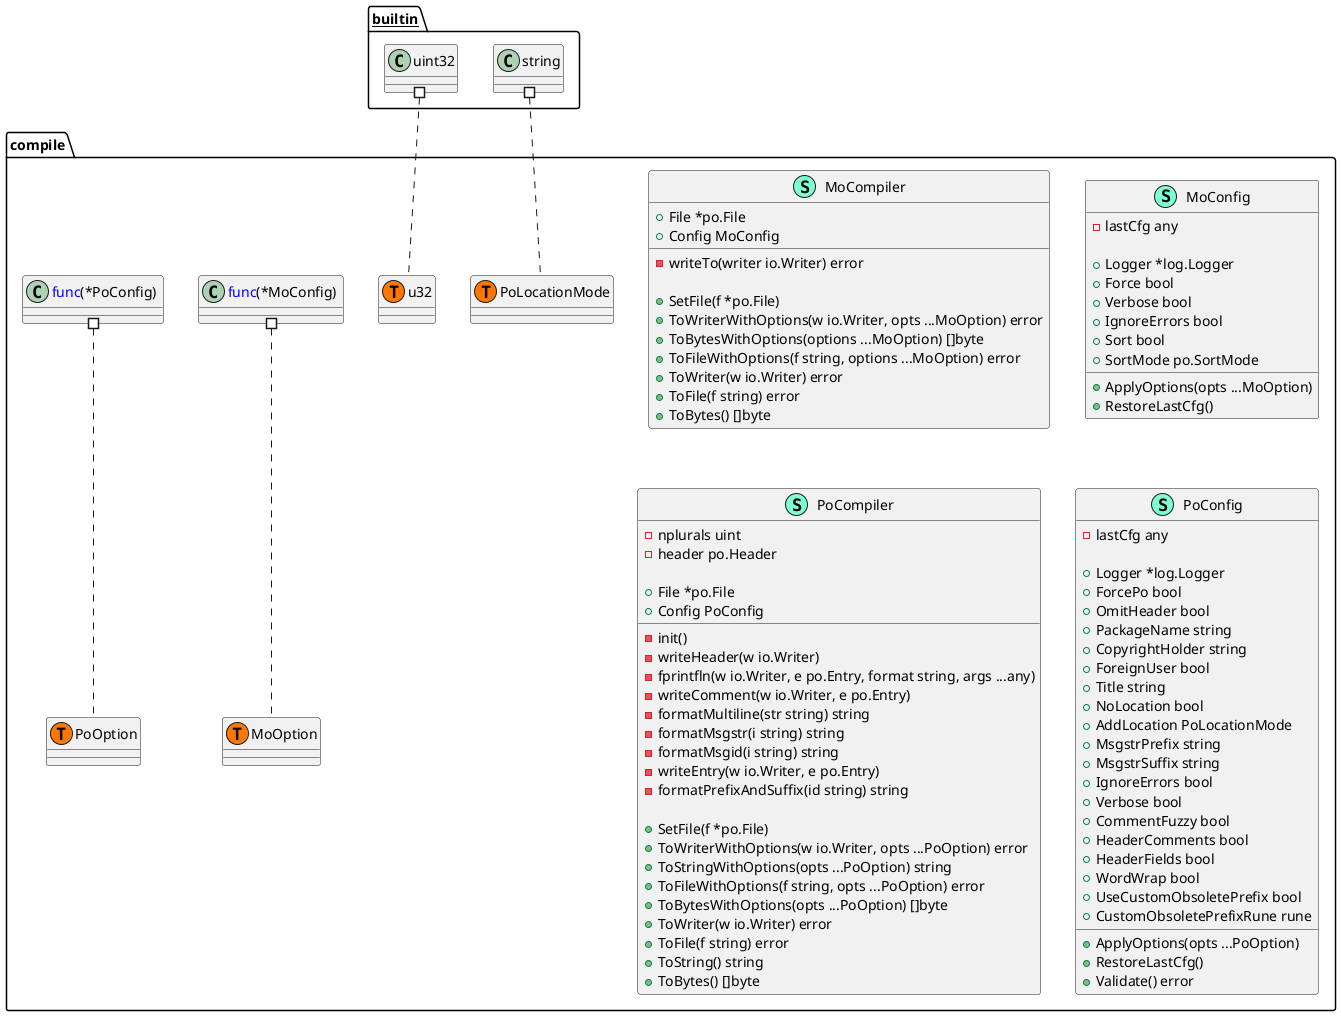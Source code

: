 @startuml
namespace compile {
    class MoCompiler << (S,Aquamarine) >> {
        + File *po.File
        + Config MoConfig

        - writeTo(writer io.Writer) error

        + SetFile(f *po.File) 
        + ToWriterWithOptions(w io.Writer, opts ...MoOption) error
        + ToBytesWithOptions(options ...MoOption) []byte
        + ToFileWithOptions(f string, options ...MoOption) error
        + ToWriter(w io.Writer) error
        + ToFile(f string) error
        + ToBytes() []byte

    }
    class MoConfig << (S,Aquamarine) >> {
        - lastCfg any

        + Logger *log.Logger
        + Force bool
        + Verbose bool
        + IgnoreErrors bool
        + Sort bool
        + SortMode po.SortMode

        + ApplyOptions(opts ...MoOption) 
        + RestoreLastCfg() 

    }
    class PoCompiler << (S,Aquamarine) >> {
        - nplurals uint
        - header po.Header

        + File *po.File
        + Config PoConfig

        - init() 
        - writeHeader(w io.Writer) 
        - fprintfln(w io.Writer, e po.Entry, format string, args ...any) 
        - writeComment(w io.Writer, e po.Entry) 
        - formatMultiline(str string) string
        - formatMsgstr(i string) string
        - formatMsgid(i string) string
        - writeEntry(w io.Writer, e po.Entry) 
        - formatPrefixAndSuffix(id string) string

        + SetFile(f *po.File) 
        + ToWriterWithOptions(w io.Writer, opts ...PoOption) error
        + ToStringWithOptions(opts ...PoOption) string
        + ToFileWithOptions(f string, opts ...PoOption) error
        + ToBytesWithOptions(opts ...PoOption) []byte
        + ToWriter(w io.Writer) error
        + ToFile(f string) error
        + ToString() string
        + ToBytes() []byte

    }
    class PoConfig << (S,Aquamarine) >> {
        - lastCfg any

        + Logger *log.Logger
        + ForcePo bool
        + OmitHeader bool
        + PackageName string
        + CopyrightHolder string
        + ForeignUser bool
        + Title string
        + NoLocation bool
        + AddLocation PoLocationMode
        + MsgstrPrefix string
        + MsgstrSuffix string
        + IgnoreErrors bool
        + Verbose bool
        + CommentFuzzy bool
        + HeaderComments bool
        + HeaderFields bool
        + WordWrap bool
        + UseCustomObsoletePrefix bool
        + CustomObsoletePrefixRune rune

        + ApplyOptions(opts ...PoOption) 
        + RestoreLastCfg() 
        + Validate() error

    }
    class compile.MoOption << (T, #FF7700) >>  {
    }
    class compile.PoLocationMode << (T, #FF7700) >>  {
    }
    class compile.PoOption << (T, #FF7700) >>  {
    }
    class compile.u32 << (T, #FF7700) >>  {
    }
}


"__builtin__.string" #.. "compile.PoLocationMode"
"__builtin__.uint32" #.. "compile.u32"
"compile.<font color=blue>func</font>(*MoConfig) " #.. "compile.MoOption"
"compile.<font color=blue>func</font>(*PoConfig) " #.. "compile.PoOption"
@enduml
